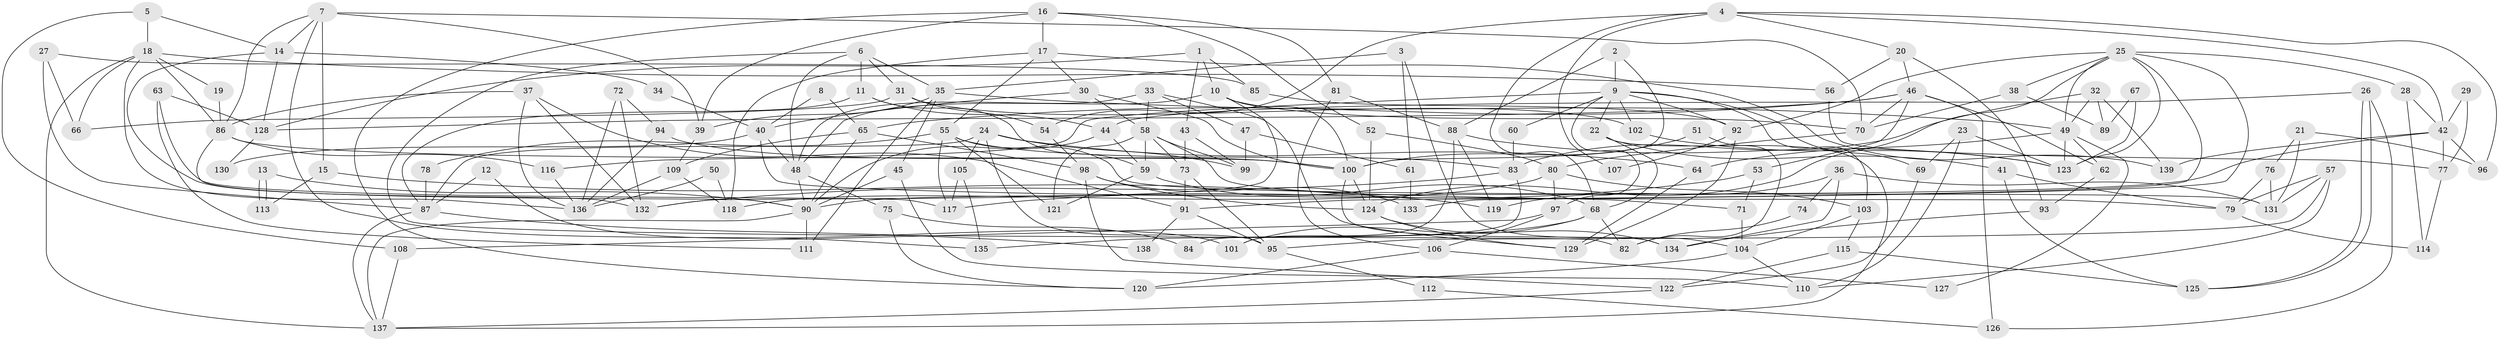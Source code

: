 // coarse degree distribution, {11: 0.045454545454545456, 13: 0.045454545454545456, 4: 0.09090909090909091, 9: 0.11363636363636363, 24: 0.022727272727272728, 8: 0.022727272727272728, 3: 0.1590909090909091, 6: 0.11363636363636363, 17: 0.022727272727272728, 1: 0.022727272727272728, 5: 0.09090909090909091, 7: 0.06818181818181818, 12: 0.022727272727272728, 2: 0.13636363636363635, 15: 0.022727272727272728}
// Generated by graph-tools (version 1.1) at 2025/18/03/04/25 18:18:39]
// undirected, 139 vertices, 278 edges
graph export_dot {
graph [start="1"]
  node [color=gray90,style=filled];
  1;
  2;
  3;
  4;
  5;
  6;
  7;
  8;
  9;
  10;
  11;
  12;
  13;
  14;
  15;
  16;
  17;
  18;
  19;
  20;
  21;
  22;
  23;
  24;
  25;
  26;
  27;
  28;
  29;
  30;
  31;
  32;
  33;
  34;
  35;
  36;
  37;
  38;
  39;
  40;
  41;
  42;
  43;
  44;
  45;
  46;
  47;
  48;
  49;
  50;
  51;
  52;
  53;
  54;
  55;
  56;
  57;
  58;
  59;
  60;
  61;
  62;
  63;
  64;
  65;
  66;
  67;
  68;
  69;
  70;
  71;
  72;
  73;
  74;
  75;
  76;
  77;
  78;
  79;
  80;
  81;
  82;
  83;
  84;
  85;
  86;
  87;
  88;
  89;
  90;
  91;
  92;
  93;
  94;
  95;
  96;
  97;
  98;
  99;
  100;
  101;
  102;
  103;
  104;
  105;
  106;
  107;
  108;
  109;
  110;
  111;
  112;
  113;
  114;
  115;
  116;
  117;
  118;
  119;
  120;
  121;
  122;
  123;
  124;
  125;
  126;
  127;
  128;
  129;
  130;
  131;
  132;
  133;
  134;
  135;
  136;
  137;
  138;
  139;
  1 -- 43;
  1 -- 10;
  1 -- 85;
  1 -- 128;
  2 -- 100;
  2 -- 9;
  2 -- 88;
  3 -- 61;
  3 -- 104;
  3 -- 35;
  4 -- 54;
  4 -- 20;
  4 -- 42;
  4 -- 68;
  4 -- 96;
  4 -- 107;
  5 -- 18;
  5 -- 14;
  5 -- 108;
  6 -- 48;
  6 -- 35;
  6 -- 11;
  6 -- 31;
  6 -- 82;
  7 -- 86;
  7 -- 135;
  7 -- 14;
  7 -- 15;
  7 -- 39;
  7 -- 70;
  8 -- 40;
  8 -- 65;
  9 -- 92;
  9 -- 116;
  9 -- 22;
  9 -- 60;
  9 -- 69;
  9 -- 97;
  9 -- 102;
  9 -- 103;
  10 -- 132;
  10 -- 70;
  10 -- 48;
  10 -- 100;
  11 -- 59;
  11 -- 44;
  11 -- 87;
  12 -- 101;
  12 -- 87;
  13 -- 113;
  13 -- 113;
  13 -- 90;
  14 -- 128;
  14 -- 34;
  14 -- 132;
  15 -- 119;
  15 -- 113;
  16 -- 52;
  16 -- 17;
  16 -- 39;
  16 -- 81;
  16 -- 120;
  17 -- 55;
  17 -- 139;
  17 -- 30;
  17 -- 118;
  18 -- 137;
  18 -- 136;
  18 -- 19;
  18 -- 56;
  18 -- 66;
  18 -- 86;
  19 -- 86;
  20 -- 46;
  20 -- 56;
  20 -- 93;
  21 -- 131;
  21 -- 96;
  21 -- 76;
  22 -- 137;
  22 -- 41;
  22 -- 68;
  23 -- 123;
  23 -- 69;
  23 -- 110;
  24 -- 87;
  24 -- 64;
  24 -- 95;
  24 -- 99;
  24 -- 105;
  25 -- 123;
  25 -- 92;
  25 -- 28;
  25 -- 38;
  25 -- 49;
  25 -- 91;
  25 -- 124;
  25 -- 133;
  26 -- 125;
  26 -- 125;
  26 -- 44;
  26 -- 126;
  27 -- 66;
  27 -- 87;
  27 -- 85;
  28 -- 42;
  28 -- 114;
  29 -- 77;
  29 -- 42;
  30 -- 100;
  30 -- 40;
  30 -- 58;
  31 -- 102;
  31 -- 54;
  31 -- 66;
  32 -- 49;
  32 -- 83;
  32 -- 89;
  32 -- 139;
  33 -- 58;
  33 -- 48;
  33 -- 47;
  33 -- 129;
  34 -- 40;
  35 -- 39;
  35 -- 45;
  35 -- 49;
  35 -- 111;
  36 -- 134;
  36 -- 131;
  36 -- 74;
  36 -- 119;
  37 -- 91;
  37 -- 86;
  37 -- 132;
  37 -- 136;
  38 -- 70;
  38 -- 89;
  39 -- 109;
  40 -- 79;
  40 -- 48;
  40 -- 130;
  41 -- 125;
  41 -- 79;
  42 -- 90;
  42 -- 77;
  42 -- 96;
  42 -- 139;
  43 -- 73;
  43 -- 99;
  44 -- 90;
  44 -- 59;
  45 -- 90;
  45 -- 110;
  46 -- 62;
  46 -- 53;
  46 -- 65;
  46 -- 70;
  46 -- 126;
  46 -- 128;
  47 -- 99;
  47 -- 61;
  48 -- 75;
  48 -- 90;
  49 -- 62;
  49 -- 64;
  49 -- 123;
  49 -- 127;
  50 -- 136;
  50 -- 118;
  51 -- 82;
  51 -- 100;
  52 -- 80;
  52 -- 124;
  53 -- 117;
  53 -- 71;
  54 -- 98;
  55 -- 131;
  55 -- 121;
  55 -- 78;
  55 -- 83;
  55 -- 117;
  56 -- 77;
  57 -- 110;
  57 -- 95;
  57 -- 79;
  57 -- 131;
  58 -- 59;
  58 -- 71;
  58 -- 73;
  58 -- 99;
  58 -- 121;
  59 -- 68;
  59 -- 121;
  60 -- 83;
  61 -- 133;
  62 -- 93;
  63 -- 111;
  63 -- 128;
  63 -- 117;
  64 -- 129;
  65 -- 109;
  65 -- 90;
  65 -- 98;
  67 -- 123;
  67 -- 89;
  68 -- 82;
  68 -- 101;
  68 -- 135;
  69 -- 122;
  70 -- 80;
  71 -- 104;
  72 -- 94;
  72 -- 132;
  72 -- 136;
  73 -- 95;
  73 -- 91;
  74 -- 82;
  75 -- 120;
  75 -- 84;
  76 -- 79;
  76 -- 131;
  77 -- 114;
  78 -- 87;
  79 -- 114;
  80 -- 118;
  80 -- 97;
  80 -- 103;
  81 -- 106;
  81 -- 88;
  83 -- 132;
  83 -- 84;
  85 -- 92;
  86 -- 90;
  86 -- 100;
  86 -- 116;
  87 -- 137;
  87 -- 138;
  88 -- 101;
  88 -- 119;
  88 -- 123;
  90 -- 111;
  90 -- 137;
  91 -- 95;
  91 -- 138;
  92 -- 129;
  92 -- 107;
  93 -- 134;
  94 -- 100;
  94 -- 136;
  95 -- 112;
  97 -- 106;
  97 -- 108;
  98 -- 124;
  98 -- 122;
  98 -- 133;
  100 -- 124;
  100 -- 134;
  102 -- 123;
  103 -- 104;
  103 -- 115;
  104 -- 110;
  104 -- 120;
  105 -- 117;
  105 -- 135;
  106 -- 120;
  106 -- 127;
  108 -- 137;
  109 -- 136;
  109 -- 118;
  112 -- 126;
  115 -- 122;
  115 -- 125;
  116 -- 136;
  122 -- 137;
  124 -- 129;
  124 -- 134;
  128 -- 130;
}
